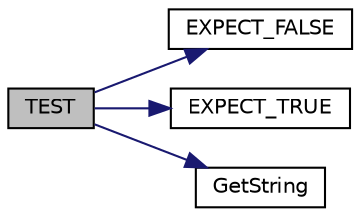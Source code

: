 digraph "TEST"
{
 // INTERACTIVE_SVG=YES
  edge [fontname="Helvetica",fontsize="10",labelfontname="Helvetica",labelfontsize="10"];
  node [fontname="Helvetica",fontsize="10",shape=record];
  rankdir="LR";
  Node109 [label="TEST",height=0.2,width=0.4,color="black", fillcolor="grey75", style="filled", fontcolor="black"];
  Node109 -> Node110 [color="midnightblue",fontsize="10",style="solid",fontname="Helvetica"];
  Node110 [label="EXPECT_FALSE",height=0.2,width=0.4,color="black", fillcolor="white", style="filled",URL="$d6/def/_test_json_8cpp.html#ac7ef10ed7113236e5f3dfce13707224e"];
  Node109 -> Node111 [color="midnightblue",fontsize="10",style="solid",fontname="Helvetica"];
  Node111 [label="EXPECT_TRUE",height=0.2,width=0.4,color="black", fillcolor="white", style="filled",URL="$d6/def/_test_json_8cpp.html#a84dbe6e62bbec23a120a258315c7b6dc"];
  Node109 -> Node112 [color="midnightblue",fontsize="10",style="solid",fontname="Helvetica"];
  Node112 [label="GetString",height=0.2,width=0.4,color="black", fillcolor="white", style="filled",URL="$d6/def/_test_json_8cpp.html#ae0cdbaedbc09ba1c9050131c36a79ce9"];
}
